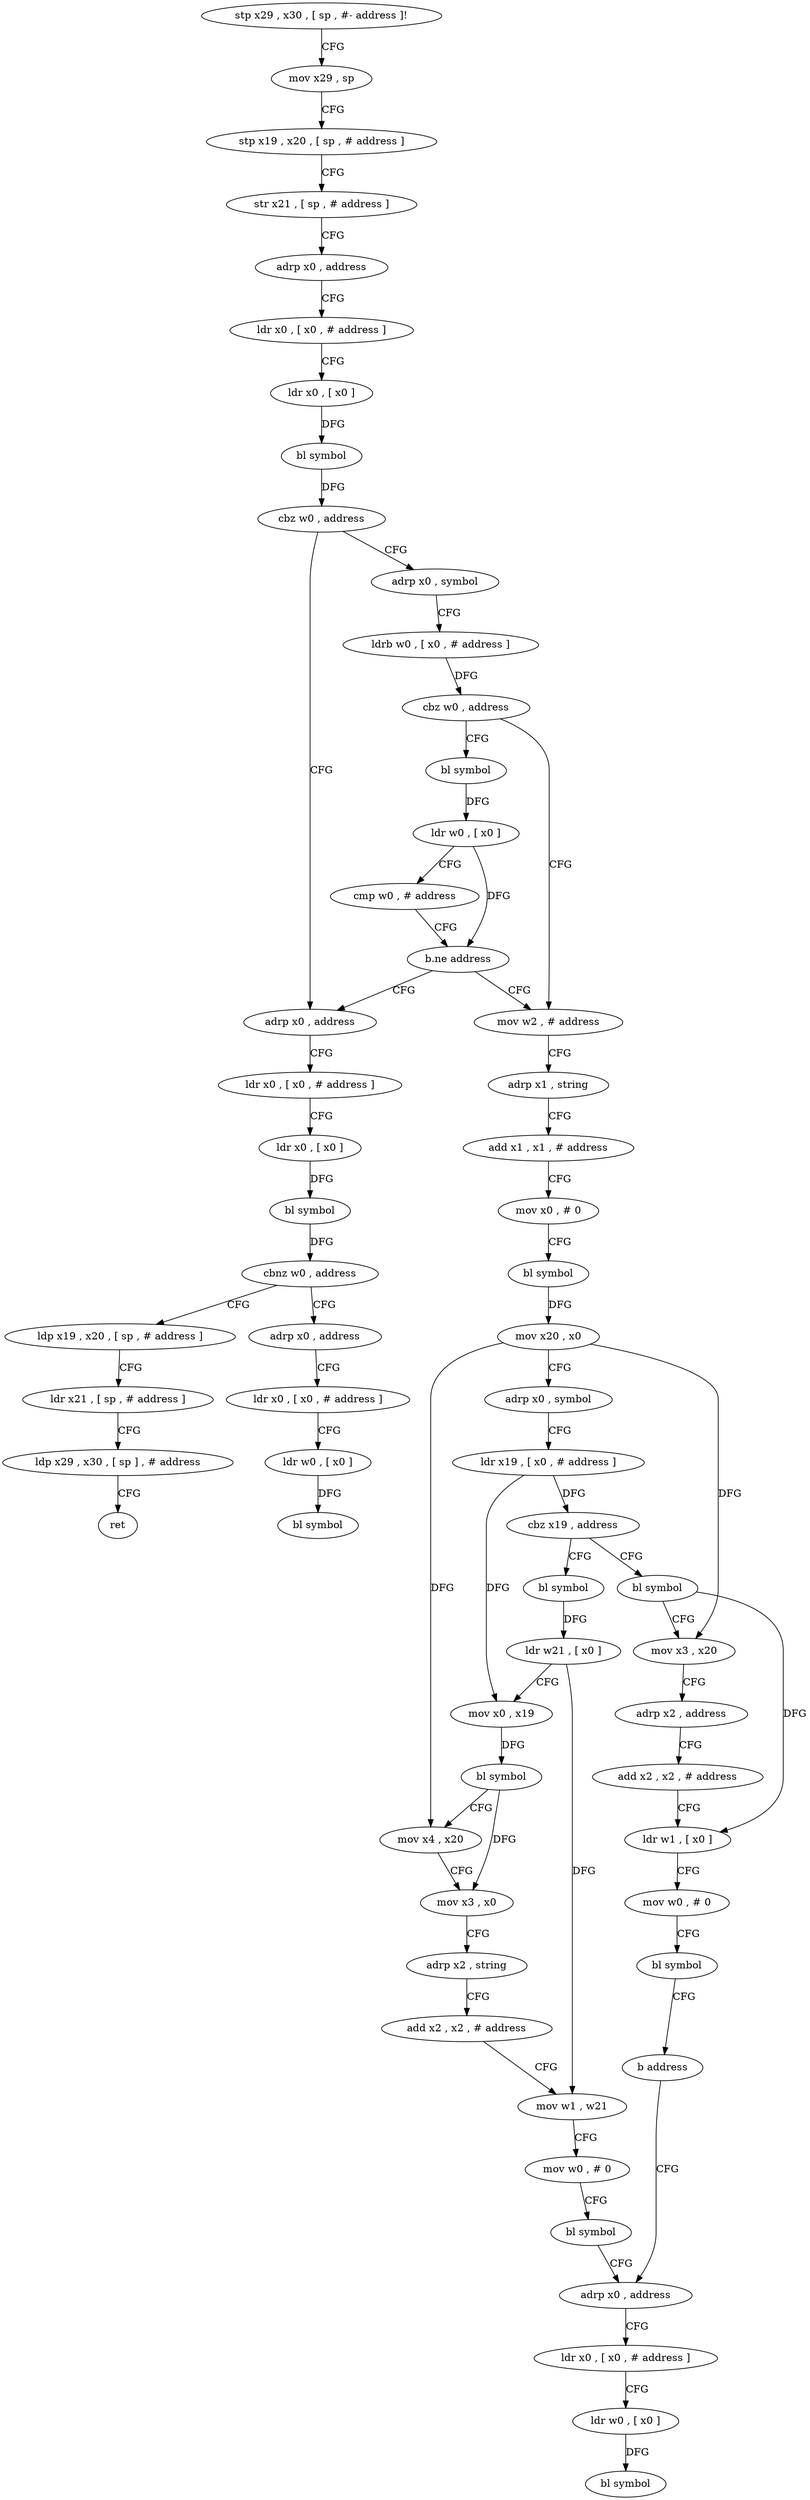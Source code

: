 digraph "func" {
"4217524" [label = "stp x29 , x30 , [ sp , #- address ]!" ]
"4217528" [label = "mov x29 , sp" ]
"4217532" [label = "stp x19 , x20 , [ sp , # address ]" ]
"4217536" [label = "str x21 , [ sp , # address ]" ]
"4217540" [label = "adrp x0 , address" ]
"4217544" [label = "ldr x0 , [ x0 , # address ]" ]
"4217548" [label = "ldr x0 , [ x0 ]" ]
"4217552" [label = "bl symbol" ]
"4217556" [label = "cbz w0 , address" ]
"4217588" [label = "adrp x0 , address" ]
"4217560" [label = "adrp x0 , symbol" ]
"4217592" [label = "ldr x0 , [ x0 , # address ]" ]
"4217596" [label = "ldr x0 , [ x0 ]" ]
"4217600" [label = "bl symbol" ]
"4217604" [label = "cbnz w0 , address" ]
"4217752" [label = "adrp x0 , address" ]
"4217608" [label = "ldp x19 , x20 , [ sp , # address ]" ]
"4217564" [label = "ldrb w0 , [ x0 , # address ]" ]
"4217568" [label = "cbz w0 , address" ]
"4217624" [label = "mov w2 , # address" ]
"4217572" [label = "bl symbol" ]
"4217756" [label = "ldr x0 , [ x0 , # address ]" ]
"4217760" [label = "ldr w0 , [ x0 ]" ]
"4217764" [label = "bl symbol" ]
"4217612" [label = "ldr x21 , [ sp , # address ]" ]
"4217616" [label = "ldp x29 , x30 , [ sp ] , # address" ]
"4217620" [label = "ret" ]
"4217628" [label = "adrp x1 , string" ]
"4217632" [label = "add x1 , x1 , # address" ]
"4217636" [label = "mov x0 , # 0" ]
"4217640" [label = "bl symbol" ]
"4217644" [label = "mov x20 , x0" ]
"4217648" [label = "adrp x0 , symbol" ]
"4217652" [label = "ldr x19 , [ x0 , # address ]" ]
"4217656" [label = "cbz x19 , address" ]
"4217720" [label = "bl symbol" ]
"4217660" [label = "bl symbol" ]
"4217576" [label = "ldr w0 , [ x0 ]" ]
"4217580" [label = "cmp w0 , # address" ]
"4217584" [label = "b.ne address" ]
"4217724" [label = "mov x3 , x20" ]
"4217728" [label = "adrp x2 , address" ]
"4217732" [label = "add x2 , x2 , # address" ]
"4217736" [label = "ldr w1 , [ x0 ]" ]
"4217740" [label = "mov w0 , # 0" ]
"4217744" [label = "bl symbol" ]
"4217748" [label = "b address" ]
"4217704" [label = "adrp x0 , address" ]
"4217664" [label = "ldr w21 , [ x0 ]" ]
"4217668" [label = "mov x0 , x19" ]
"4217672" [label = "bl symbol" ]
"4217676" [label = "mov x4 , x20" ]
"4217680" [label = "mov x3 , x0" ]
"4217684" [label = "adrp x2 , string" ]
"4217688" [label = "add x2 , x2 , # address" ]
"4217692" [label = "mov w1 , w21" ]
"4217696" [label = "mov w0 , # 0" ]
"4217700" [label = "bl symbol" ]
"4217708" [label = "ldr x0 , [ x0 , # address ]" ]
"4217712" [label = "ldr w0 , [ x0 ]" ]
"4217716" [label = "bl symbol" ]
"4217524" -> "4217528" [ label = "CFG" ]
"4217528" -> "4217532" [ label = "CFG" ]
"4217532" -> "4217536" [ label = "CFG" ]
"4217536" -> "4217540" [ label = "CFG" ]
"4217540" -> "4217544" [ label = "CFG" ]
"4217544" -> "4217548" [ label = "CFG" ]
"4217548" -> "4217552" [ label = "DFG" ]
"4217552" -> "4217556" [ label = "DFG" ]
"4217556" -> "4217588" [ label = "CFG" ]
"4217556" -> "4217560" [ label = "CFG" ]
"4217588" -> "4217592" [ label = "CFG" ]
"4217560" -> "4217564" [ label = "CFG" ]
"4217592" -> "4217596" [ label = "CFG" ]
"4217596" -> "4217600" [ label = "DFG" ]
"4217600" -> "4217604" [ label = "DFG" ]
"4217604" -> "4217752" [ label = "CFG" ]
"4217604" -> "4217608" [ label = "CFG" ]
"4217752" -> "4217756" [ label = "CFG" ]
"4217608" -> "4217612" [ label = "CFG" ]
"4217564" -> "4217568" [ label = "DFG" ]
"4217568" -> "4217624" [ label = "CFG" ]
"4217568" -> "4217572" [ label = "CFG" ]
"4217624" -> "4217628" [ label = "CFG" ]
"4217572" -> "4217576" [ label = "DFG" ]
"4217756" -> "4217760" [ label = "CFG" ]
"4217760" -> "4217764" [ label = "DFG" ]
"4217612" -> "4217616" [ label = "CFG" ]
"4217616" -> "4217620" [ label = "CFG" ]
"4217628" -> "4217632" [ label = "CFG" ]
"4217632" -> "4217636" [ label = "CFG" ]
"4217636" -> "4217640" [ label = "CFG" ]
"4217640" -> "4217644" [ label = "DFG" ]
"4217644" -> "4217648" [ label = "CFG" ]
"4217644" -> "4217724" [ label = "DFG" ]
"4217644" -> "4217676" [ label = "DFG" ]
"4217648" -> "4217652" [ label = "CFG" ]
"4217652" -> "4217656" [ label = "DFG" ]
"4217652" -> "4217668" [ label = "DFG" ]
"4217656" -> "4217720" [ label = "CFG" ]
"4217656" -> "4217660" [ label = "CFG" ]
"4217720" -> "4217724" [ label = "CFG" ]
"4217720" -> "4217736" [ label = "DFG" ]
"4217660" -> "4217664" [ label = "DFG" ]
"4217576" -> "4217580" [ label = "CFG" ]
"4217576" -> "4217584" [ label = "DFG" ]
"4217580" -> "4217584" [ label = "CFG" ]
"4217584" -> "4217624" [ label = "CFG" ]
"4217584" -> "4217588" [ label = "CFG" ]
"4217724" -> "4217728" [ label = "CFG" ]
"4217728" -> "4217732" [ label = "CFG" ]
"4217732" -> "4217736" [ label = "CFG" ]
"4217736" -> "4217740" [ label = "CFG" ]
"4217740" -> "4217744" [ label = "CFG" ]
"4217744" -> "4217748" [ label = "CFG" ]
"4217748" -> "4217704" [ label = "CFG" ]
"4217704" -> "4217708" [ label = "CFG" ]
"4217664" -> "4217668" [ label = "CFG" ]
"4217664" -> "4217692" [ label = "DFG" ]
"4217668" -> "4217672" [ label = "DFG" ]
"4217672" -> "4217676" [ label = "CFG" ]
"4217672" -> "4217680" [ label = "DFG" ]
"4217676" -> "4217680" [ label = "CFG" ]
"4217680" -> "4217684" [ label = "CFG" ]
"4217684" -> "4217688" [ label = "CFG" ]
"4217688" -> "4217692" [ label = "CFG" ]
"4217692" -> "4217696" [ label = "CFG" ]
"4217696" -> "4217700" [ label = "CFG" ]
"4217700" -> "4217704" [ label = "CFG" ]
"4217708" -> "4217712" [ label = "CFG" ]
"4217712" -> "4217716" [ label = "DFG" ]
}

